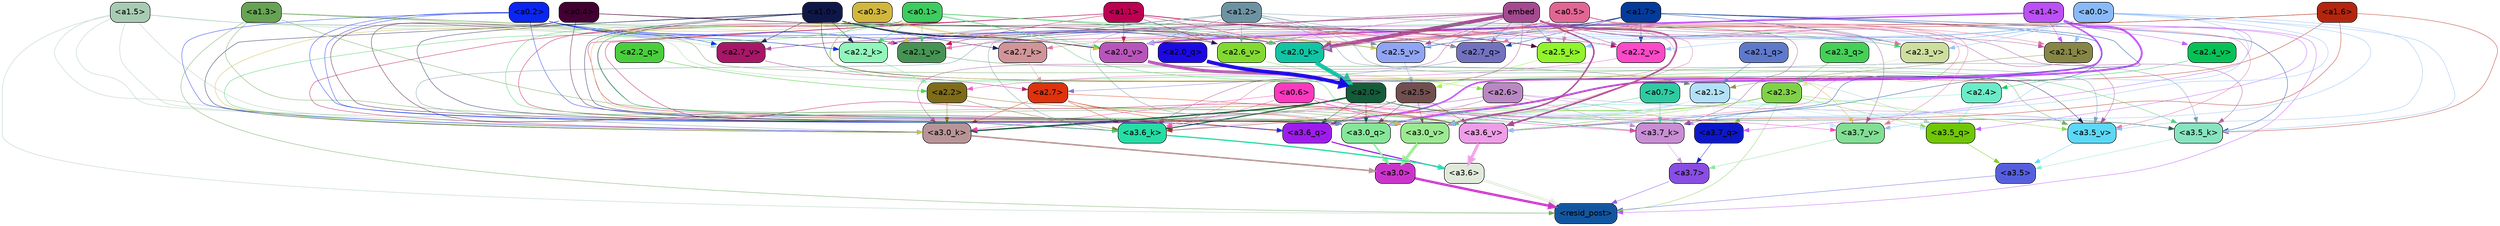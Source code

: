 strict digraph "" {
	graph [bgcolor=transparent,
		layout=dot,
		overlap=false,
		splines=true
	];
	"<a3.7>"	[color=black,
		fillcolor="#884de2",
		fontname=Helvetica,
		shape=box,
		style="filled, rounded"];
	"<resid_post>"	[color=black,
		fillcolor="#1356a0",
		fontname=Helvetica,
		shape=box,
		style="filled, rounded"];
	"<a3.7>" -> "<resid_post>"	[color="#884de2",
		penwidth=0.6239100098609924];
	"<a3.6>"	[color=black,
		fillcolor="#e1e9da",
		fontname=Helvetica,
		shape=box,
		style="filled, rounded"];
	"<a3.6>" -> "<resid_post>"	[color="#e1e9da",
		penwidth=4.569062113761902];
	"<a3.5>"	[color=black,
		fillcolor="#555fde",
		fontname=Helvetica,
		shape=box,
		style="filled, rounded"];
	"<a3.5>" -> "<resid_post>"	[color="#555fde",
		penwidth=0.6];
	"<a3.0>"	[color=black,
		fillcolor="#cb34ca",
		fontname=Helvetica,
		shape=box,
		style="filled, rounded"];
	"<a3.0>" -> "<resid_post>"	[color="#cb34ca",
		penwidth=4.283544182777405];
	"<a2.3>"	[color=black,
		fillcolor="#7fd147",
		fontname=Helvetica,
		shape=box,
		style="filled, rounded"];
	"<a2.3>" -> "<resid_post>"	[color="#7fd147",
		penwidth=0.6];
	"<a3.7_q>"	[color=black,
		fillcolor="#0c17c8",
		fontname=Helvetica,
		shape=box,
		style="filled, rounded"];
	"<a2.3>" -> "<a3.7_q>"	[color="#7fd147",
		penwidth=0.6];
	"<a3.6_q>"	[color=black,
		fillcolor="#9e1ceb",
		fontname=Helvetica,
		shape=box,
		style="filled, rounded"];
	"<a2.3>" -> "<a3.6_q>"	[color="#7fd147",
		penwidth=0.6];
	"<a3.5_q>"	[color=black,
		fillcolor="#70c705",
		fontname=Helvetica,
		shape=box,
		style="filled, rounded"];
	"<a2.3>" -> "<a3.5_q>"	[color="#7fd147",
		penwidth=0.6];
	"<a3.0_q>"	[color=black,
		fillcolor="#85e699",
		fontname=Helvetica,
		shape=box,
		style="filled, rounded"];
	"<a2.3>" -> "<a3.0_q>"	[color="#7fd147",
		penwidth=0.6];
	"<a3.0_k>"	[color=black,
		fillcolor="#b99496",
		fontname=Helvetica,
		shape=box,
		style="filled, rounded"];
	"<a2.3>" -> "<a3.0_k>"	[color="#7fd147",
		penwidth=0.6];
	"<a3.6_v>"	[color=black,
		fillcolor="#ee9de7",
		fontname=Helvetica,
		shape=box,
		style="filled, rounded"];
	"<a2.3>" -> "<a3.6_v>"	[color="#7fd147",
		penwidth=0.6];
	"<a3.5_v>"	[color=black,
		fillcolor="#5cd8f7",
		fontname=Helvetica,
		shape=box,
		style="filled, rounded"];
	"<a2.3>" -> "<a3.5_v>"	[color="#7fd147",
		penwidth=0.6];
	"<a3.0_v>"	[color=black,
		fillcolor="#9bea91",
		fontname=Helvetica,
		shape=box,
		style="filled, rounded"];
	"<a2.3>" -> "<a3.0_v>"	[color="#7fd147",
		penwidth=0.6];
	"<a1.5>"	[color=black,
		fillcolor="#a8cbb4",
		fontname=Helvetica,
		shape=box,
		style="filled, rounded"];
	"<a1.5>" -> "<resid_post>"	[color="#a8cbb4",
		penwidth=0.6];
	"<a1.5>" -> "<a3.6_q>"	[color="#a8cbb4",
		penwidth=0.6];
	"<a1.5>" -> "<a3.5_q>"	[color="#a8cbb4",
		penwidth=0.6];
	"<a1.5>" -> "<a3.0_q>"	[color="#a8cbb4",
		penwidth=0.6];
	"<a3.6_k>"	[color=black,
		fillcolor="#25dda5",
		fontname=Helvetica,
		shape=box,
		style="filled, rounded"];
	"<a1.5>" -> "<a3.6_k>"	[color="#a8cbb4",
		penwidth=0.6];
	"<a1.5>" -> "<a3.0_k>"	[color="#a8cbb4",
		penwidth=0.6];
	"<a2.7_v>"	[color=black,
		fillcolor="#a71667",
		fontname=Helvetica,
		shape=box,
		style="filled, rounded"];
	"<a1.5>" -> "<a2.7_v>"	[color="#a8cbb4",
		penwidth=0.6];
	"<a2.6_v>"	[color=black,
		fillcolor="#82d931",
		fontname=Helvetica,
		shape=box,
		style="filled, rounded"];
	"<a1.5>" -> "<a2.6_v>"	[color="#a8cbb4",
		penwidth=0.6];
	"<a2.1_v>"	[color=black,
		fillcolor="#469353",
		fontname=Helvetica,
		shape=box,
		style="filled, rounded"];
	"<a1.5>" -> "<a2.1_v>"	[color="#a8cbb4",
		penwidth=0.6];
	"<a1.4>"	[color=black,
		fillcolor="#bc50f6",
		fontname=Helvetica,
		shape=box,
		style="filled, rounded"];
	"<a1.4>" -> "<resid_post>"	[color="#bc50f6",
		penwidth=0.6];
	"<a1.4>" -> "<a3.7_q>"	[color="#bc50f6",
		penwidth=0.6];
	"<a1.4>" -> "<a3.6_q>"	[color="#bc50f6",
		penwidth=2.7536282539367676];
	"<a1.4>" -> "<a3.5_q>"	[color="#bc50f6",
		penwidth=0.6];
	"<a1.4>" -> "<a3.0_q>"	[color="#bc50f6",
		penwidth=3.3369133472442627];
	"<a2.1_k>"	[color=black,
		fillcolor="#878645",
		fontname=Helvetica,
		shape=box,
		style="filled, rounded"];
	"<a1.4>" -> "<a2.1_k>"	[color="#bc50f6",
		penwidth=0.6];
	"<a1.4>" -> "<a2.7_v>"	[color="#bc50f6",
		penwidth=0.6];
	"<a1.4>" -> "<a2.6_v>"	[color="#bc50f6",
		penwidth=0.6];
	"<a2.5_v>"	[color=black,
		fillcolor="#90a4f4",
		fontname=Helvetica,
		shape=box,
		style="filled, rounded"];
	"<a1.4>" -> "<a2.5_v>"	[color="#bc50f6",
		penwidth=0.6];
	"<a2.4_v>"	[color=black,
		fillcolor="#06c256",
		fontname=Helvetica,
		shape=box,
		style="filled, rounded"];
	"<a1.4>" -> "<a2.4_v>"	[color="#bc50f6",
		penwidth=0.6];
	"<a1.4>" -> "<a2.1_v>"	[color="#bc50f6",
		penwidth=0.6];
	"<a2.0_v>"	[color=black,
		fillcolor="#b855ba",
		fontname=Helvetica,
		shape=box,
		style="filled, rounded"];
	"<a1.4>" -> "<a2.0_v>"	[color="#bc50f6",
		penwidth=2.2818827629089355];
	"<a1.3>"	[color=black,
		fillcolor="#66a353",
		fontname=Helvetica,
		shape=box,
		style="filled, rounded"];
	"<a1.3>" -> "<resid_post>"	[color="#66a353",
		penwidth=0.6];
	"<a1.3>" -> "<a3.6_v>"	[color="#66a353",
		penwidth=0.6];
	"<a1.3>" -> "<a3.5_v>"	[color="#66a353",
		penwidth=0.6];
	"<a1.3>" -> "<a3.0_v>"	[color="#66a353",
		penwidth=0.6];
	"<a2.2_k>"	[color=black,
		fillcolor="#92f6bc",
		fontname=Helvetica,
		shape=box,
		style="filled, rounded"];
	"<a1.3>" -> "<a2.2_k>"	[color="#66a353",
		penwidth=0.6];
	"<a1.3>" -> "<a2.5_v>"	[color="#66a353",
		penwidth=0.6];
	"<a3.7_q>" -> "<a3.7>"	[color="#0c17c8",
		penwidth=0.6];
	"<a3.6_q>" -> "<a3.6>"	[color="#9e1ceb",
		penwidth=2.0344843566417694];
	"<a3.5_q>" -> "<a3.5>"	[color="#70c705",
		penwidth=0.6];
	"<a3.0_q>" -> "<a3.0>"	[color="#85e699",
		penwidth=2.863015294075012];
	"<a3.7_k>"	[color=black,
		fillcolor="#c88dd3",
		fontname=Helvetica,
		shape=box,
		style="filled, rounded"];
	"<a3.7_k>" -> "<a3.7>"	[color="#c88dd3",
		penwidth=0.6];
	"<a3.6_k>" -> "<a3.6>"	[color="#25dda5",
		penwidth=2.1770318150520325];
	"<a3.5_k>"	[color=black,
		fillcolor="#87e4c0",
		fontname=Helvetica,
		shape=box,
		style="filled, rounded"];
	"<a3.5_k>" -> "<a3.5>"	[color="#87e4c0",
		penwidth=0.6];
	"<a3.0_k>" -> "<a3.0>"	[color="#b99496",
		penwidth=2.6323853135108948];
	"<a3.7_v>"	[color=black,
		fillcolor="#81de93",
		fontname=Helvetica,
		shape=box,
		style="filled, rounded"];
	"<a3.7_v>" -> "<a3.7>"	[color="#81de93",
		penwidth=0.6];
	"<a3.6_v>" -> "<a3.6>"	[color="#ee9de7",
		penwidth=4.972373723983765];
	"<a3.5_v>" -> "<a3.5>"	[color="#5cd8f7",
		penwidth=0.6];
	"<a3.0_v>" -> "<a3.0>"	[color="#9bea91",
		penwidth=5.1638524532318115];
	"<a2.6>"	[color=black,
		fillcolor="#b988c2",
		fontname=Helvetica,
		shape=box,
		style="filled, rounded"];
	"<a2.6>" -> "<a3.7_q>"	[color="#b988c2",
		penwidth=0.6];
	"<a2.6>" -> "<a3.6_q>"	[color="#b988c2",
		penwidth=0.6];
	"<a2.6>" -> "<a3.0_q>"	[color="#b988c2",
		penwidth=0.6];
	"<a2.6>" -> "<a3.7_k>"	[color="#b988c2",
		penwidth=0.6];
	"<a2.6>" -> "<a3.6_k>"	[color="#b988c2",
		penwidth=0.6];
	"<a2.6>" -> "<a3.5_k>"	[color="#b988c2",
		penwidth=0.6];
	"<a2.6>" -> "<a3.0_k>"	[color="#b988c2",
		penwidth=0.6];
	"<a2.1>"	[color=black,
		fillcolor="#b2e0f7",
		fontname=Helvetica,
		shape=box,
		style="filled, rounded"];
	"<a2.1>" -> "<a3.7_q>"	[color="#b2e0f7",
		penwidth=0.6];
	"<a2.1>" -> "<a3.6_q>"	[color="#b2e0f7",
		penwidth=0.6];
	"<a2.1>" -> "<a3.5_q>"	[color="#b2e0f7",
		penwidth=0.6];
	"<a2.1>" -> "<a3.0_q>"	[color="#b2e0f7",
		penwidth=0.6];
	"<a2.1>" -> "<a3.7_k>"	[color="#b2e0f7",
		penwidth=0.6];
	"<a2.1>" -> "<a3.6_k>"	[color="#b2e0f7",
		penwidth=0.6];
	"<a2.1>" -> "<a3.5_k>"	[color="#b2e0f7",
		penwidth=0.6];
	"<a2.1>" -> "<a3.0_k>"	[color="#b2e0f7",
		penwidth=0.6];
	"<a2.1>" -> "<a3.7_v>"	[color="#b2e0f7",
		penwidth=0.6];
	"<a2.1>" -> "<a3.6_v>"	[color="#b2e0f7",
		penwidth=0.6];
	"<a2.1>" -> "<a3.0_v>"	[color="#b2e0f7",
		penwidth=0.6];
	"<a2.7>"	[color=black,
		fillcolor="#de330c",
		fontname=Helvetica,
		shape=box,
		style="filled, rounded"];
	"<a2.7>" -> "<a3.6_q>"	[color="#de330c",
		penwidth=0.6];
	"<a2.7>" -> "<a3.0_q>"	[color="#de330c",
		penwidth=0.6];
	"<a2.7>" -> "<a3.6_k>"	[color="#de330c",
		penwidth=0.6];
	"<a2.7>" -> "<a3.0_k>"	[color="#de330c",
		penwidth=0.6];
	"<a2.7>" -> "<a3.6_v>"	[color="#de330c",
		penwidth=0.6];
	"<a2.5>"	[color=black,
		fillcolor="#714f4f",
		fontname=Helvetica,
		shape=box,
		style="filled, rounded"];
	"<a2.5>" -> "<a3.6_q>"	[color="#714f4f",
		penwidth=0.6];
	"<a2.5>" -> "<a3.0_q>"	[color="#714f4f",
		penwidth=0.6];
	"<a2.5>" -> "<a3.0_k>"	[color="#714f4f",
		penwidth=0.6];
	"<a2.5>" -> "<a3.6_v>"	[color="#714f4f",
		penwidth=0.6];
	"<a2.5>" -> "<a3.0_v>"	[color="#714f4f",
		penwidth=0.6];
	"<a2.0>"	[color=black,
		fillcolor="#145c3a",
		fontname=Helvetica,
		shape=box,
		style="filled, rounded"];
	"<a2.0>" -> "<a3.6_q>"	[color="#145c3a",
		penwidth=0.6];
	"<a2.0>" -> "<a3.0_q>"	[color="#145c3a",
		penwidth=0.6];
	"<a2.0>" -> "<a3.7_k>"	[color="#145c3a",
		penwidth=0.6];
	"<a2.0>" -> "<a3.6_k>"	[color="#145c3a",
		penwidth=1.7047871947288513];
	"<a2.0>" -> "<a3.5_k>"	[color="#145c3a",
		penwidth=0.6];
	"<a2.0>" -> "<a3.0_k>"	[color="#145c3a",
		penwidth=2.239806979894638];
	"<a1.1>"	[color=black,
		fillcolor="#bd0052",
		fontname=Helvetica,
		shape=box,
		style="filled, rounded"];
	"<a1.1>" -> "<a3.6_q>"	[color="#bd0052",
		penwidth=0.6];
	"<a1.1>" -> "<a3.0_q>"	[color="#bd0052",
		penwidth=0.6];
	"<a1.1>" -> "<a3.0_k>"	[color="#bd0052",
		penwidth=0.6];
	"<a1.1>" -> "<a3.6_v>"	[color="#bd0052",
		penwidth=0.6];
	"<a2.7_q>"	[color=black,
		fillcolor="#7271c0",
		fontname=Helvetica,
		shape=box,
		style="filled, rounded"];
	"<a1.1>" -> "<a2.7_q>"	[color="#bd0052",
		penwidth=0.6];
	"<a2.5_k>"	[color=black,
		fillcolor="#91f42c",
		fontname=Helvetica,
		shape=box,
		style="filled, rounded"];
	"<a1.1>" -> "<a2.5_k>"	[color="#bd0052",
		penwidth=0.6];
	"<a2.0_k>"	[color=black,
		fillcolor="#10c4a4",
		fontname=Helvetica,
		shape=box,
		style="filled, rounded"];
	"<a1.1>" -> "<a2.0_k>"	[color="#bd0052",
		penwidth=0.6];
	"<a1.1>" -> "<a2.6_v>"	[color="#bd0052",
		penwidth=0.6];
	"<a2.2_v>"	[color=black,
		fillcolor="#fb49c8",
		fontname=Helvetica,
		shape=box,
		style="filled, rounded"];
	"<a1.1>" -> "<a2.2_v>"	[color="#bd0052",
		penwidth=0.6];
	"<a1.1>" -> "<a2.1_v>"	[color="#bd0052",
		penwidth=0.6];
	"<a1.1>" -> "<a2.0_v>"	[color="#bd0052",
		penwidth=0.6];
	"<a0.4>"	[color=black,
		fillcolor="#430032",
		fontname=Helvetica,
		shape=box,
		style="filled, rounded"];
	"<a0.4>" -> "<a3.6_q>"	[color="#430032",
		penwidth=0.6];
	"<a0.4>" -> "<a3.0_q>"	[color="#430032",
		penwidth=0.6];
	"<a0.4>" -> "<a3.6_k>"	[color="#430032",
		penwidth=0.6];
	"<a0.4>" -> "<a2.5_k>"	[color="#430032",
		penwidth=0.6];
	"<a0.4>" -> "<a2.0_k>"	[color="#430032",
		penwidth=0.6];
	"<a0.2>"	[color=black,
		fillcolor="#0a26f2",
		fontname=Helvetica,
		shape=box,
		style="filled, rounded"];
	"<a0.2>" -> "<a3.6_q>"	[color="#0a26f2",
		penwidth=0.6];
	"<a0.2>" -> "<a3.0_q>"	[color="#0a26f2",
		penwidth=0.6];
	"<a0.2>" -> "<a3.6_k>"	[color="#0a26f2",
		penwidth=0.6];
	"<a0.2>" -> "<a3.0_k>"	[color="#0a26f2",
		penwidth=0.6];
	"<a0.2>" -> "<a2.2_k>"	[color="#0a26f2",
		penwidth=0.6];
	"<a0.2>" -> "<a2.0_k>"	[color="#0a26f2",
		penwidth=0.6];
	"<a0.2>" -> "<a2.7_v>"	[color="#0a26f2",
		penwidth=0.6];
	"<a0.2>" -> "<a2.1_v>"	[color="#0a26f2",
		penwidth=0.6];
	"<a0.2>" -> "<a2.0_v>"	[color="#0a26f2",
		penwidth=0.6];
	"<a2.4>"	[color=black,
		fillcolor="#6bebc8",
		fontname=Helvetica,
		shape=box,
		style="filled, rounded"];
	"<a2.4>" -> "<a3.5_q>"	[color="#6bebc8",
		penwidth=0.6];
	"<a2.4>" -> "<a3.0_q>"	[color="#6bebc8",
		penwidth=0.6];
	"<a1.2>"	[color=black,
		fillcolor="#6d93a2",
		fontname=Helvetica,
		shape=box,
		style="filled, rounded"];
	"<a1.2>" -> "<a3.0_q>"	[color="#6d93a2",
		penwidth=0.6];
	"<a1.2>" -> "<a3.6_k>"	[color="#6d93a2",
		penwidth=0.6];
	"<a1.2>" -> "<a3.5_k>"	[color="#6d93a2",
		penwidth=0.6];
	"<a1.2>" -> "<a3.0_k>"	[color="#6d93a2",
		penwidth=0.6];
	"<a1.2>" -> "<a3.5_v>"	[color="#6d93a2",
		penwidth=0.6];
	"<a1.2>" -> "<a2.7_q>"	[color="#6d93a2",
		penwidth=0.6];
	"<a1.2>" -> "<a2.2_k>"	[color="#6d93a2",
		penwidth=0.6];
	"<a1.2>" -> "<a2.6_v>"	[color="#6d93a2",
		penwidth=0.6];
	"<a1.2>" -> "<a2.5_v>"	[color="#6d93a2",
		penwidth=0.6];
	"<a2.3_v>"	[color=black,
		fillcolor="#cede9f",
		fontname=Helvetica,
		shape=box,
		style="filled, rounded"];
	"<a1.2>" -> "<a2.3_v>"	[color="#6d93a2",
		penwidth=0.6];
	"<a1.2>" -> "<a2.0_v>"	[color="#6d93a2",
		penwidth=0.6];
	"<a1.7>"	[color=black,
		fillcolor="#033b9c",
		fontname=Helvetica,
		shape=box,
		style="filled, rounded"];
	"<a1.7>" -> "<a3.7_k>"	[color="#033b9c",
		penwidth=0.6];
	"<a1.7>" -> "<a3.5_k>"	[color="#033b9c",
		penwidth=0.6];
	"<a1.7>" -> "<a3.6_v>"	[color="#033b9c",
		penwidth=0.6];
	"<a1.7>" -> "<a2.7_q>"	[color="#033b9c",
		penwidth=0.6];
	"<a1.7>" -> "<a2.2_k>"	[color="#033b9c",
		penwidth=0.6];
	"<a1.7>" -> "<a2.0_k>"	[color="#033b9c",
		penwidth=0.6];
	"<a1.7>" -> "<a2.5_v>"	[color="#033b9c",
		penwidth=0.6];
	"<a1.7>" -> "<a2.3_v>"	[color="#033b9c",
		penwidth=0.6];
	"<a1.7>" -> "<a2.2_v>"	[color="#033b9c",
		penwidth=0.6];
	"<a0.7>"	[color=black,
		fillcolor="#30caa2",
		fontname=Helvetica,
		shape=box,
		style="filled, rounded"];
	"<a0.7>" -> "<a3.7_k>"	[color="#30caa2",
		penwidth=0.6];
	"<a0.7>" -> "<a3.0_v>"	[color="#30caa2",
		penwidth=0.6];
	"<a0.6>"	[color=black,
		fillcolor="#fc38be",
		fontname=Helvetica,
		shape=box,
		style="filled, rounded"];
	"<a0.6>" -> "<a3.7_k>"	[color="#fc38be",
		penwidth=0.6];
	"<a0.6>" -> "<a3.6_k>"	[color="#fc38be",
		penwidth=0.6];
	"<a0.6>" -> "<a3.0_k>"	[color="#fc38be",
		penwidth=0.6];
	"<a0.6>" -> "<a3.7_v>"	[color="#fc38be",
		penwidth=0.6];
	"<a0.6>" -> "<a3.6_v>"	[color="#fc38be",
		penwidth=0.6];
	"<a0.6>" -> "<a3.0_v>"	[color="#fc38be",
		penwidth=0.6];
	embed	[color=black,
		fillcolor="#a54a91",
		fontname=Helvetica,
		shape=box,
		style="filled, rounded"];
	embed -> "<a3.7_k>"	[color="#a54a91",
		penwidth=0.6];
	embed -> "<a3.6_k>"	[color="#a54a91",
		penwidth=0.6];
	embed -> "<a3.5_k>"	[color="#a54a91",
		penwidth=0.6];
	embed -> "<a3.0_k>"	[color="#a54a91",
		penwidth=0.6];
	embed -> "<a3.7_v>"	[color="#a54a91",
		penwidth=0.6];
	embed -> "<a3.6_v>"	[color="#a54a91",
		penwidth=2.7369276881217957];
	embed -> "<a3.5_v>"	[color="#a54a91",
		penwidth=0.6];
	embed -> "<a3.0_v>"	[color="#a54a91",
		penwidth=2.5778204202651978];
	embed -> "<a2.7_q>"	[color="#a54a91",
		penwidth=0.6];
	embed -> "<a2.5_k>"	[color="#a54a91",
		penwidth=0.6];
	embed -> "<a2.2_k>"	[color="#a54a91",
		penwidth=0.6363201141357422];
	embed -> "<a2.1_k>"	[color="#a54a91",
		penwidth=0.6];
	embed -> "<a2.0_k>"	[color="#a54a91",
		penwidth=6.407642982900143];
	embed -> "<a2.7_v>"	[color="#a54a91",
		penwidth=0.6];
	embed -> "<a2.6_v>"	[color="#a54a91",
		penwidth=0.6];
	embed -> "<a2.5_v>"	[color="#a54a91",
		penwidth=0.6];
	embed -> "<a2.3_v>"	[color="#a54a91",
		penwidth=0.6];
	embed -> "<a2.2_v>"	[color="#a54a91",
		penwidth=0.6175012588500977];
	embed -> "<a2.1_v>"	[color="#a54a91",
		penwidth=0.6];
	embed -> "<a2.0_v>"	[color="#a54a91",
		penwidth=0.6];
	"<a2.2>"	[color=black,
		fillcolor="#7e6c18",
		fontname=Helvetica,
		shape=box,
		style="filled, rounded"];
	"<a2.2>" -> "<a3.6_k>"	[color="#7e6c18",
		penwidth=0.6];
	"<a2.2>" -> "<a3.0_k>"	[color="#7e6c18",
		penwidth=0.6];
	"<a2.2>" -> "<a3.6_v>"	[color="#7e6c18",
		penwidth=0.6];
	"<a1.6>"	[color=black,
		fillcolor="#b4250e",
		fontname=Helvetica,
		shape=box,
		style="filled, rounded"];
	"<a1.6>" -> "<a3.6_k>"	[color="#b4250e",
		penwidth=0.6];
	"<a1.6>" -> "<a3.5_k>"	[color="#b4250e",
		penwidth=0.6];
	"<a1.6>" -> "<a3.6_v>"	[color="#b4250e",
		penwidth=0.6];
	"<a1.6>" -> "<a2.0_k>"	[color="#b4250e",
		penwidth=0.6];
	"<a1.6>" -> "<a2.0_v>"	[color="#b4250e",
		penwidth=0.6];
	"<a1.0>"	[color=black,
		fillcolor="#0f1749",
		fontname=Helvetica,
		shape=box,
		style="filled, rounded"];
	"<a1.0>" -> "<a3.6_k>"	[color="#0f1749",
		penwidth=0.6];
	"<a1.0>" -> "<a3.0_k>"	[color="#0f1749",
		penwidth=0.6];
	"<a1.0>" -> "<a3.6_v>"	[color="#0f1749",
		penwidth=0.6];
	"<a1.0>" -> "<a3.5_v>"	[color="#0f1749",
		penwidth=0.6];
	"<a1.0>" -> "<a3.0_v>"	[color="#0f1749",
		penwidth=0.6];
	"<a2.7_k>"	[color=black,
		fillcolor="#d19599",
		fontname=Helvetica,
		shape=box,
		style="filled, rounded"];
	"<a1.0>" -> "<a2.7_k>"	[color="#0f1749",
		penwidth=0.6];
	"<a1.0>" -> "<a2.2_k>"	[color="#0f1749",
		penwidth=0.6];
	"<a1.0>" -> "<a2.0_k>"	[color="#0f1749",
		penwidth=0.6];
	"<a1.0>" -> "<a2.7_v>"	[color="#0f1749",
		penwidth=0.6];
	"<a1.0>" -> "<a2.6_v>"	[color="#0f1749",
		penwidth=0.6];
	"<a1.0>" -> "<a2.0_v>"	[color="#0f1749",
		penwidth=1.2978954315185547];
	"<a0.5>"	[color=black,
		fillcolor="#e26693",
		fontname=Helvetica,
		shape=box,
		style="filled, rounded"];
	"<a0.5>" -> "<a3.6_k>"	[color="#e26693",
		penwidth=0.6];
	"<a0.5>" -> "<a3.7_v>"	[color="#e26693",
		penwidth=0.6];
	"<a0.5>" -> "<a3.6_v>"	[color="#e26693",
		penwidth=0.6];
	"<a0.5>" -> "<a3.5_v>"	[color="#e26693",
		penwidth=0.6];
	"<a0.5>" -> "<a3.0_v>"	[color="#e26693",
		penwidth=0.6];
	"<a0.5>" -> "<a2.7_q>"	[color="#e26693",
		penwidth=0.6];
	"<a0.5>" -> "<a2.7_k>"	[color="#e26693",
		penwidth=0.6];
	"<a0.5>" -> "<a2.5_k>"	[color="#e26693",
		penwidth=0.6];
	"<a0.5>" -> "<a2.2_k>"	[color="#e26693",
		penwidth=0.6];
	"<a0.5>" -> "<a2.1_k>"	[color="#e26693",
		penwidth=0.6];
	"<a0.5>" -> "<a2.0_k>"	[color="#e26693",
		penwidth=0.7721366882324219];
	"<a0.5>" -> "<a2.6_v>"	[color="#e26693",
		penwidth=0.6];
	"<a0.5>" -> "<a2.3_v>"	[color="#e26693",
		penwidth=0.6];
	"<a0.5>" -> "<a2.1_v>"	[color="#e26693",
		penwidth=0.6];
	"<a0.5>" -> "<a2.0_v>"	[color="#e26693",
		penwidth=0.6];
	"<a0.1>"	[color=black,
		fillcolor="#3ccc5f",
		fontname=Helvetica,
		shape=box,
		style="filled, rounded"];
	"<a0.1>" -> "<a3.6_k>"	[color="#3ccc5f",
		penwidth=0.6];
	"<a0.1>" -> "<a3.5_k>"	[color="#3ccc5f",
		penwidth=0.6];
	"<a0.1>" -> "<a3.0_k>"	[color="#3ccc5f",
		penwidth=0.6];
	"<a0.1>" -> "<a3.6_v>"	[color="#3ccc5f",
		penwidth=0.6];
	"<a0.1>" -> "<a3.0_v>"	[color="#3ccc5f",
		penwidth=0.6];
	"<a0.1>" -> "<a2.2_k>"	[color="#3ccc5f",
		penwidth=0.6];
	"<a0.1>" -> "<a2.0_k>"	[color="#3ccc5f",
		penwidth=0.6];
	"<a0.1>" -> "<a2.5_v>"	[color="#3ccc5f",
		penwidth=0.6];
	"<a0.1>" -> "<a2.3_v>"	[color="#3ccc5f",
		penwidth=0.6];
	"<a0.1>" -> "<a2.1_v>"	[color="#3ccc5f",
		penwidth=0.6];
	"<a0.1>" -> "<a2.0_v>"	[color="#3ccc5f",
		penwidth=0.6];
	"<a0.0>"	[color=black,
		fillcolor="#89baf7",
		fontname=Helvetica,
		shape=box,
		style="filled, rounded"];
	"<a0.0>" -> "<a3.5_k>"	[color="#89baf7",
		penwidth=0.6];
	"<a0.0>" -> "<a3.7_v>"	[color="#89baf7",
		penwidth=0.6];
	"<a0.0>" -> "<a3.6_v>"	[color="#89baf7",
		penwidth=0.6];
	"<a0.0>" -> "<a3.5_v>"	[color="#89baf7",
		penwidth=0.6];
	"<a0.0>" -> "<a3.0_v>"	[color="#89baf7",
		penwidth=0.6];
	"<a0.0>" -> "<a2.5_k>"	[color="#89baf7",
		penwidth=0.6];
	"<a0.0>" -> "<a2.1_k>"	[color="#89baf7",
		penwidth=0.6];
	"<a0.0>" -> "<a2.0_k>"	[color="#89baf7",
		penwidth=0.6];
	"<a0.0>" -> "<a2.5_v>"	[color="#89baf7",
		penwidth=0.6];
	"<a0.0>" -> "<a2.3_v>"	[color="#89baf7",
		penwidth=0.6];
	"<a0.0>" -> "<a2.2_v>"	[color="#89baf7",
		penwidth=0.6];
	"<a0.0>" -> "<a2.0_v>"	[color="#89baf7",
		penwidth=0.6];
	"<a0.3>"	[color=black,
		fillcolor="#d2b73d",
		fontname=Helvetica,
		shape=box,
		style="filled, rounded"];
	"<a0.3>" -> "<a3.0_k>"	[color="#d2b73d",
		penwidth=0.6];
	"<a0.3>" -> "<a3.7_v>"	[color="#d2b73d",
		penwidth=0.6];
	"<a0.3>" -> "<a3.0_v>"	[color="#d2b73d",
		penwidth=0.6];
	"<a0.3>" -> "<a2.5_v>"	[color="#d2b73d",
		penwidth=0.6];
	"<a0.3>" -> "<a2.1_v>"	[color="#d2b73d",
		penwidth=0.6];
	"<a0.3>" -> "<a2.0_v>"	[color="#d2b73d",
		penwidth=0.6];
	"<a2.7_q>" -> "<a2.7>"	[color="#7271c0",
		penwidth=0.6];
	"<a2.3_q>"	[color=black,
		fillcolor="#45d058",
		fontname=Helvetica,
		shape=box,
		style="filled, rounded"];
	"<a2.3_q>" -> "<a2.3>"	[color="#45d058",
		penwidth=0.6];
	"<a2.2_q>"	[color=black,
		fillcolor="#4ace3d",
		fontname=Helvetica,
		shape=box,
		style="filled, rounded"];
	"<a2.2_q>" -> "<a2.2>"	[color="#4ace3d",
		penwidth=0.7441773414611816];
	"<a2.1_q>"	[color=black,
		fillcolor="#5f79ca",
		fontname=Helvetica,
		shape=box,
		style="filled, rounded"];
	"<a2.1_q>" -> "<a2.1>"	[color="#5f79ca",
		penwidth=0.6];
	"<a2.0_q>"	[color=black,
		fillcolor="#1c09e4",
		fontname=Helvetica,
		shape=box,
		style="filled, rounded"];
	"<a2.0_q>" -> "<a2.0>"	[color="#1c09e4",
		penwidth=6.422367453575134];
	"<a2.7_k>" -> "<a2.7>"	[color="#d19599",
		penwidth=0.6];
	"<a2.5_k>" -> "<a2.5>"	[color="#91f42c",
		penwidth=0.6];
	"<a2.2_k>" -> "<a2.2>"	[color="#92f6bc",
		penwidth=0.8810110092163086];
	"<a2.1_k>" -> "<a2.1>"	[color="#878645",
		penwidth=0.6];
	"<a2.0_k>" -> "<a2.0>"	[color="#10c4a4",
		penwidth=7.398894429206848];
	"<a2.7_v>" -> "<a2.7>"	[color="#a71667",
		penwidth=0.6];
	"<a2.6_v>" -> "<a2.6>"	[color="#82d931",
		penwidth=0.6];
	"<a2.5_v>" -> "<a2.5>"	[color="#90a4f4",
		penwidth=0.6];
	"<a2.4_v>" -> "<a2.4>"	[color="#06c256",
		penwidth=0.6];
	"<a2.3_v>" -> "<a2.3>"	[color="#cede9f",
		penwidth=0.6];
	"<a2.2_v>" -> "<a2.2>"	[color="#fb49c8",
		penwidth=0.6];
	"<a2.1_v>" -> "<a2.1>"	[color="#469353",
		penwidth=0.6];
	"<a2.0_v>" -> "<a2.0>"	[color="#b855ba",
		penwidth=5.395828627049923];
}
